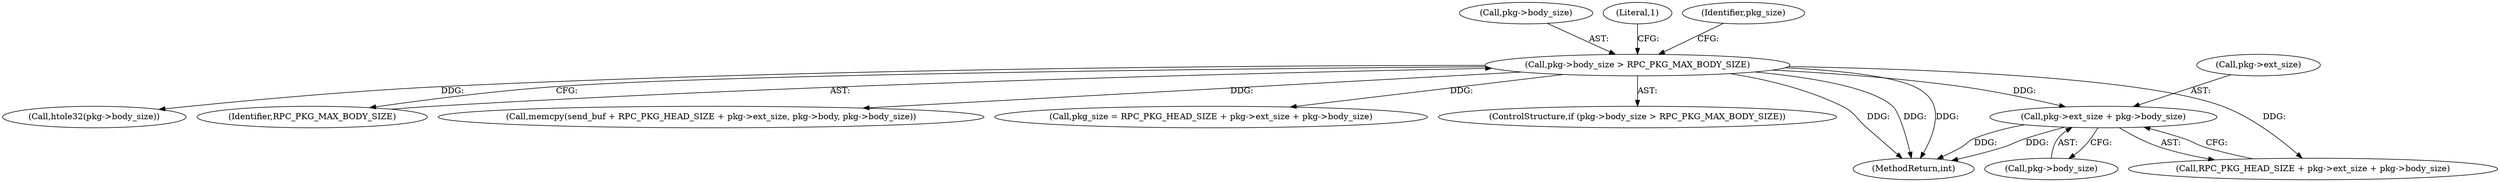 digraph "0_viabtc_exchange_server_4a7c27bfe98f409623d4d857894d017ff0672cc9#diff-515c81af848352583bff286d6224875f_1@pointer" {
"1000122" [label="(Call,pkg->ext_size + pkg->body_size)"];
"1000109" [label="(Call,pkg->body_size > RPC_PKG_MAX_BODY_SIZE)"];
"1000122" [label="(Call,pkg->ext_size + pkg->body_size)"];
"1000244" [label="(Call,htole32(pkg->body_size))"];
"1000113" [label="(Identifier,RPC_PKG_MAX_BODY_SIZE)"];
"1000120" [label="(Call,RPC_PKG_HEAD_SIZE + pkg->ext_size + pkg->body_size)"];
"1000177" [label="(Call,memcpy(send_buf + RPC_PKG_HEAD_SIZE + pkg->ext_size, pkg->body, pkg->body_size))"];
"1000118" [label="(Call,pkg_size = RPC_PKG_HEAD_SIZE + pkg->ext_size + pkg->body_size)"];
"1000123" [label="(Call,pkg->ext_size)"];
"1000108" [label="(ControlStructure,if (pkg->body_size > RPC_PKG_MAX_BODY_SIZE))"];
"1000126" [label="(Call,pkg->body_size)"];
"1000110" [label="(Call,pkg->body_size)"];
"1000279" [label="(MethodReturn,int)"];
"1000117" [label="(Literal,1)"];
"1000119" [label="(Identifier,pkg_size)"];
"1000109" [label="(Call,pkg->body_size > RPC_PKG_MAX_BODY_SIZE)"];
"1000122" -> "1000120"  [label="AST: "];
"1000122" -> "1000126"  [label="CFG: "];
"1000123" -> "1000122"  [label="AST: "];
"1000126" -> "1000122"  [label="AST: "];
"1000120" -> "1000122"  [label="CFG: "];
"1000122" -> "1000279"  [label="DDG: "];
"1000122" -> "1000279"  [label="DDG: "];
"1000109" -> "1000122"  [label="DDG: "];
"1000109" -> "1000108"  [label="AST: "];
"1000109" -> "1000113"  [label="CFG: "];
"1000110" -> "1000109"  [label="AST: "];
"1000113" -> "1000109"  [label="AST: "];
"1000117" -> "1000109"  [label="CFG: "];
"1000119" -> "1000109"  [label="CFG: "];
"1000109" -> "1000279"  [label="DDG: "];
"1000109" -> "1000279"  [label="DDG: "];
"1000109" -> "1000279"  [label="DDG: "];
"1000109" -> "1000118"  [label="DDG: "];
"1000109" -> "1000120"  [label="DDG: "];
"1000109" -> "1000177"  [label="DDG: "];
"1000109" -> "1000244"  [label="DDG: "];
}

